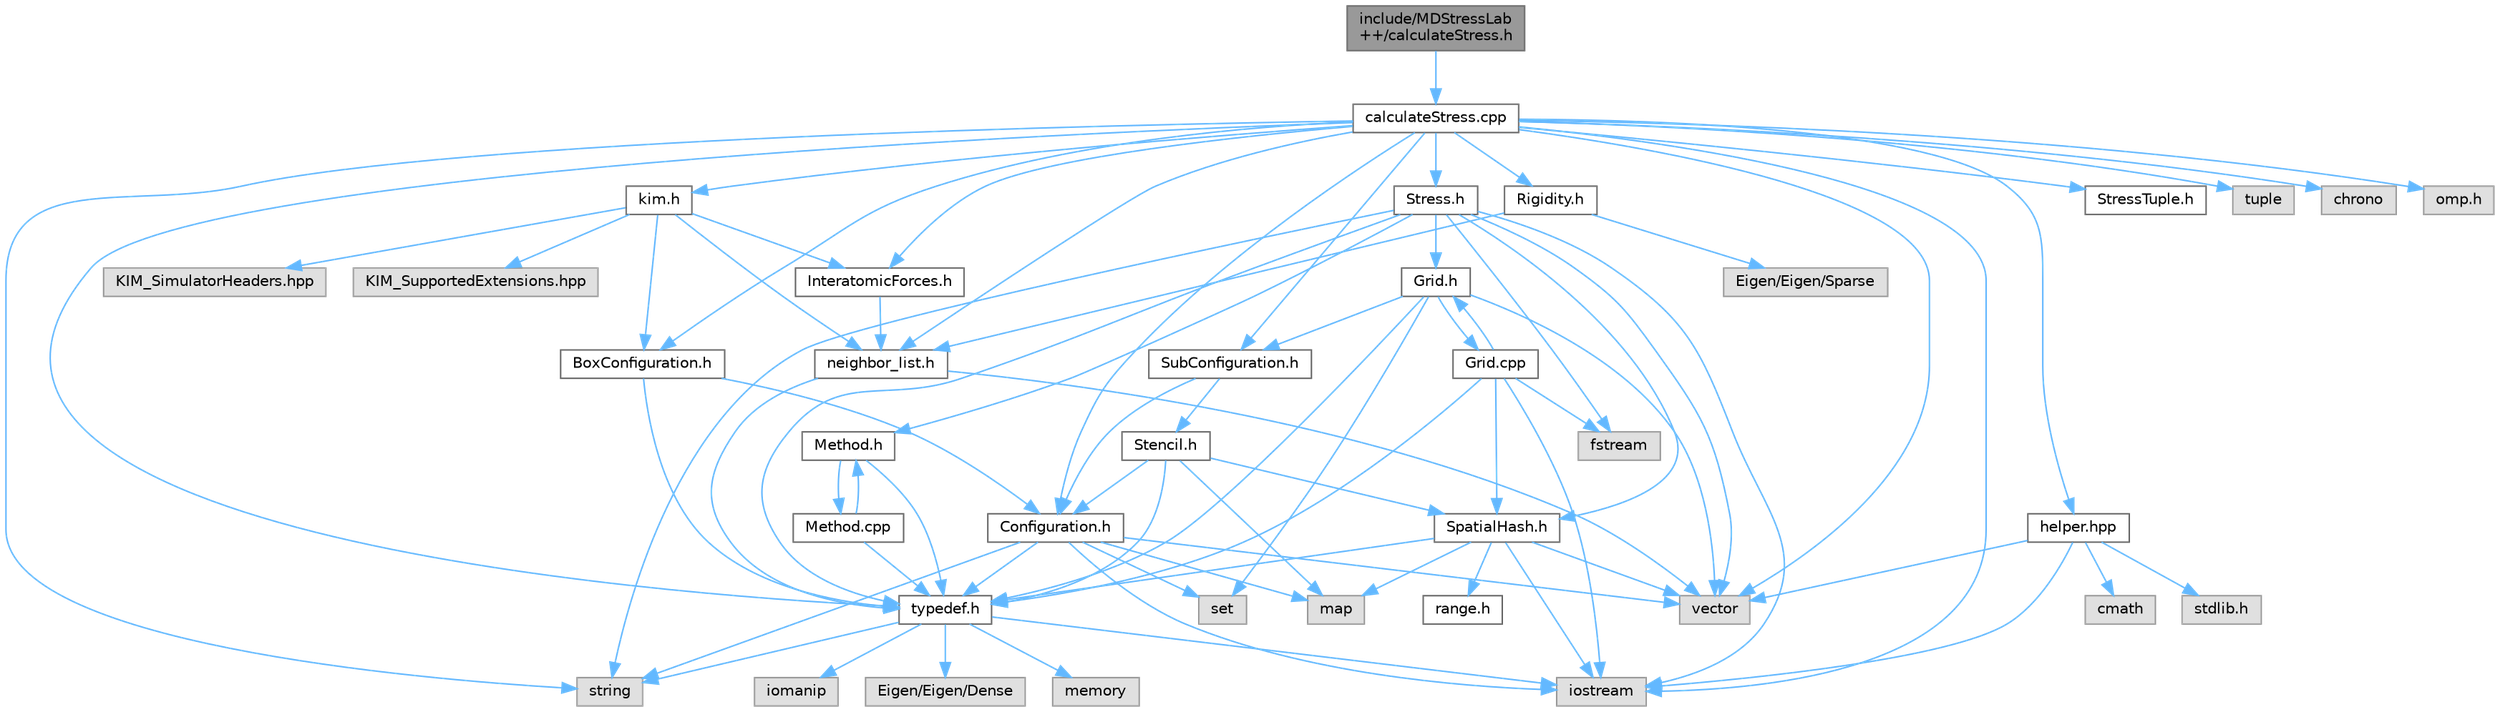 digraph "include/MDStressLab++/calculateStress.h"
{
 // LATEX_PDF_SIZE
  bgcolor="transparent";
  edge [fontname=Helvetica,fontsize=10,labelfontname=Helvetica,labelfontsize=10];
  node [fontname=Helvetica,fontsize=10,shape=box,height=0.2,width=0.4];
  Node1 [id="Node000001",label="include/MDStressLab\l++/calculateStress.h",height=0.2,width=0.4,color="gray40", fillcolor="grey60", style="filled", fontcolor="black",tooltip=" "];
  Node1 -> Node2 [id="edge1_Node000001_Node000002",color="steelblue1",style="solid",tooltip=" "];
  Node2 [id="Node000002",label="calculateStress.cpp",height=0.2,width=0.4,color="grey40", fillcolor="white", style="filled",URL="$calculateStress_8cpp.html",tooltip=" "];
  Node2 -> Node3 [id="edge2_Node000002_Node000003",color="steelblue1",style="solid",tooltip=" "];
  Node3 [id="Node000003",label="string",height=0.2,width=0.4,color="grey60", fillcolor="#E0E0E0", style="filled",tooltip=" "];
  Node2 -> Node4 [id="edge3_Node000002_Node000004",color="steelblue1",style="solid",tooltip=" "];
  Node4 [id="Node000004",label="iostream",height=0.2,width=0.4,color="grey60", fillcolor="#E0E0E0", style="filled",tooltip=" "];
  Node2 -> Node5 [id="edge4_Node000002_Node000005",color="steelblue1",style="solid",tooltip=" "];
  Node5 [id="Node000005",label="vector",height=0.2,width=0.4,color="grey60", fillcolor="#E0E0E0", style="filled",tooltip=" "];
  Node2 -> Node6 [id="edge5_Node000002_Node000006",color="steelblue1",style="solid",tooltip=" "];
  Node6 [id="Node000006",label="neighbor_list.h",height=0.2,width=0.4,color="grey40", fillcolor="white", style="filled",URL="$neighbor__list_8h.html",tooltip=" "];
  Node6 -> Node5 [id="edge6_Node000006_Node000005",color="steelblue1",style="solid",tooltip=" "];
  Node6 -> Node7 [id="edge7_Node000006_Node000007",color="steelblue1",style="solid",tooltip=" "];
  Node7 [id="Node000007",label="typedef.h",height=0.2,width=0.4,color="grey40", fillcolor="white", style="filled",URL="$typedef_8h.html",tooltip=" "];
  Node7 -> Node8 [id="edge8_Node000007_Node000008",color="steelblue1",style="solid",tooltip=" "];
  Node8 [id="Node000008",label="iomanip",height=0.2,width=0.4,color="grey60", fillcolor="#E0E0E0", style="filled",tooltip=" "];
  Node7 -> Node3 [id="edge9_Node000007_Node000003",color="steelblue1",style="solid",tooltip=" "];
  Node7 -> Node4 [id="edge10_Node000007_Node000004",color="steelblue1",style="solid",tooltip=" "];
  Node7 -> Node9 [id="edge11_Node000007_Node000009",color="steelblue1",style="solid",tooltip=" "];
  Node9 [id="Node000009",label="Eigen/Eigen/Dense",height=0.2,width=0.4,color="grey60", fillcolor="#E0E0E0", style="filled",tooltip=" "];
  Node7 -> Node10 [id="edge12_Node000007_Node000010",color="steelblue1",style="solid",tooltip=" "];
  Node10 [id="Node000010",label="memory",height=0.2,width=0.4,color="grey60", fillcolor="#E0E0E0", style="filled",tooltip=" "];
  Node2 -> Node11 [id="edge13_Node000002_Node000011",color="steelblue1",style="solid",tooltip=" "];
  Node11 [id="Node000011",label="InteratomicForces.h",height=0.2,width=0.4,color="grey40", fillcolor="white", style="filled",URL="$InteratomicForces_8h.html",tooltip=" "];
  Node11 -> Node6 [id="edge14_Node000011_Node000006",color="steelblue1",style="solid",tooltip=" "];
  Node2 -> Node12 [id="edge15_Node000002_Node000012",color="steelblue1",style="solid",tooltip=" "];
  Node12 [id="Node000012",label="kim.h",height=0.2,width=0.4,color="grey40", fillcolor="white", style="filled",URL="$kim_8h.html",tooltip=" "];
  Node12 -> Node13 [id="edge16_Node000012_Node000013",color="steelblue1",style="solid",tooltip=" "];
  Node13 [id="Node000013",label="KIM_SimulatorHeaders.hpp",height=0.2,width=0.4,color="grey60", fillcolor="#E0E0E0", style="filled",tooltip=" "];
  Node12 -> Node14 [id="edge17_Node000012_Node000014",color="steelblue1",style="solid",tooltip=" "];
  Node14 [id="Node000014",label="KIM_SupportedExtensions.hpp",height=0.2,width=0.4,color="grey60", fillcolor="#E0E0E0", style="filled",tooltip=" "];
  Node12 -> Node15 [id="edge18_Node000012_Node000015",color="steelblue1",style="solid",tooltip=" "];
  Node15 [id="Node000015",label="BoxConfiguration.h",height=0.2,width=0.4,color="grey40", fillcolor="white", style="filled",URL="$BoxConfiguration_8h.html",tooltip=" "];
  Node15 -> Node7 [id="edge19_Node000015_Node000007",color="steelblue1",style="solid",tooltip=" "];
  Node15 -> Node16 [id="edge20_Node000015_Node000016",color="steelblue1",style="solid",tooltip=" "];
  Node16 [id="Node000016",label="Configuration.h",height=0.2,width=0.4,color="grey40", fillcolor="white", style="filled",URL="$Configuration_8h.html",tooltip=" "];
  Node16 -> Node5 [id="edge21_Node000016_Node000005",color="steelblue1",style="solid",tooltip=" "];
  Node16 -> Node3 [id="edge22_Node000016_Node000003",color="steelblue1",style="solid",tooltip=" "];
  Node16 -> Node7 [id="edge23_Node000016_Node000007",color="steelblue1",style="solid",tooltip=" "];
  Node16 -> Node4 [id="edge24_Node000016_Node000004",color="steelblue1",style="solid",tooltip=" "];
  Node16 -> Node17 [id="edge25_Node000016_Node000017",color="steelblue1",style="solid",tooltip=" "];
  Node17 [id="Node000017",label="set",height=0.2,width=0.4,color="grey60", fillcolor="#E0E0E0", style="filled",tooltip=" "];
  Node16 -> Node18 [id="edge26_Node000016_Node000018",color="steelblue1",style="solid",tooltip=" "];
  Node18 [id="Node000018",label="map",height=0.2,width=0.4,color="grey60", fillcolor="#E0E0E0", style="filled",tooltip=" "];
  Node12 -> Node6 [id="edge27_Node000012_Node000006",color="steelblue1",style="solid",tooltip=" "];
  Node12 -> Node11 [id="edge28_Node000012_Node000011",color="steelblue1",style="solid",tooltip=" "];
  Node2 -> Node15 [id="edge29_Node000002_Node000015",color="steelblue1",style="solid",tooltip=" "];
  Node2 -> Node16 [id="edge30_Node000002_Node000016",color="steelblue1",style="solid",tooltip=" "];
  Node2 -> Node19 [id="edge31_Node000002_Node000019",color="steelblue1",style="solid",tooltip=" "];
  Node19 [id="Node000019",label="SubConfiguration.h",height=0.2,width=0.4,color="grey40", fillcolor="white", style="filled",URL="$SubConfiguration_8h.html",tooltip=" "];
  Node19 -> Node16 [id="edge32_Node000019_Node000016",color="steelblue1",style="solid",tooltip=" "];
  Node19 -> Node20 [id="edge33_Node000019_Node000020",color="steelblue1",style="solid",tooltip=" "];
  Node20 [id="Node000020",label="Stencil.h",height=0.2,width=0.4,color="grey40", fillcolor="white", style="filled",URL="$Stencil_8h.html",tooltip=" "];
  Node20 -> Node21 [id="edge34_Node000020_Node000021",color="steelblue1",style="solid",tooltip=" "];
  Node21 [id="Node000021",label="SpatialHash.h",height=0.2,width=0.4,color="grey40", fillcolor="white", style="filled",URL="$SpatialHash_8h.html",tooltip=" "];
  Node21 -> Node5 [id="edge35_Node000021_Node000005",color="steelblue1",style="solid",tooltip=" "];
  Node21 -> Node4 [id="edge36_Node000021_Node000004",color="steelblue1",style="solid",tooltip=" "];
  Node21 -> Node18 [id="edge37_Node000021_Node000018",color="steelblue1",style="solid",tooltip=" "];
  Node21 -> Node22 [id="edge38_Node000021_Node000022",color="steelblue1",style="solid",tooltip=" "];
  Node22 [id="Node000022",label="range.h",height=0.2,width=0.4,color="grey40", fillcolor="white", style="filled",URL="$range_8h.html",tooltip=" "];
  Node21 -> Node7 [id="edge39_Node000021_Node000007",color="steelblue1",style="solid",tooltip=" "];
  Node20 -> Node16 [id="edge40_Node000020_Node000016",color="steelblue1",style="solid",tooltip=" "];
  Node20 -> Node7 [id="edge41_Node000020_Node000007",color="steelblue1",style="solid",tooltip=" "];
  Node20 -> Node18 [id="edge42_Node000020_Node000018",color="steelblue1",style="solid",tooltip=" "];
  Node2 -> Node23 [id="edge43_Node000002_Node000023",color="steelblue1",style="solid",tooltip=" "];
  Node23 [id="Node000023",label="Stress.h",height=0.2,width=0.4,color="grey40", fillcolor="white", style="filled",URL="$Stress_8h.html",tooltip=" "];
  Node23 -> Node5 [id="edge44_Node000023_Node000005",color="steelblue1",style="solid",tooltip=" "];
  Node23 -> Node24 [id="edge45_Node000023_Node000024",color="steelblue1",style="solid",tooltip=" "];
  Node24 [id="Node000024",label="Grid.h",height=0.2,width=0.4,color="grey40", fillcolor="white", style="filled",URL="$Grid_8h.html",tooltip=" "];
  Node24 -> Node7 [id="edge46_Node000024_Node000007",color="steelblue1",style="solid",tooltip=" "];
  Node24 -> Node5 [id="edge47_Node000024_Node000005",color="steelblue1",style="solid",tooltip=" "];
  Node24 -> Node19 [id="edge48_Node000024_Node000019",color="steelblue1",style="solid",tooltip=" "];
  Node24 -> Node17 [id="edge49_Node000024_Node000017",color="steelblue1",style="solid",tooltip=" "];
  Node24 -> Node25 [id="edge50_Node000024_Node000025",color="steelblue1",style="solid",tooltip=" "];
  Node25 [id="Node000025",label="Grid.cpp",height=0.2,width=0.4,color="grey40", fillcolor="white", style="filled",URL="$Grid_8cpp.html",tooltip=" "];
  Node25 -> Node24 [id="edge51_Node000025_Node000024",color="steelblue1",style="solid",tooltip=" "];
  Node25 -> Node26 [id="edge52_Node000025_Node000026",color="steelblue1",style="solid",tooltip=" "];
  Node26 [id="Node000026",label="fstream",height=0.2,width=0.4,color="grey60", fillcolor="#E0E0E0", style="filled",tooltip=" "];
  Node25 -> Node7 [id="edge53_Node000025_Node000007",color="steelblue1",style="solid",tooltip=" "];
  Node25 -> Node21 [id="edge54_Node000025_Node000021",color="steelblue1",style="solid",tooltip=" "];
  Node25 -> Node4 [id="edge55_Node000025_Node000004",color="steelblue1",style="solid",tooltip=" "];
  Node23 -> Node7 [id="edge56_Node000023_Node000007",color="steelblue1",style="solid",tooltip=" "];
  Node23 -> Node21 [id="edge57_Node000023_Node000021",color="steelblue1",style="solid",tooltip=" "];
  Node23 -> Node27 [id="edge58_Node000023_Node000027",color="steelblue1",style="solid",tooltip=" "];
  Node27 [id="Node000027",label="Method.h",height=0.2,width=0.4,color="grey40", fillcolor="white", style="filled",URL="$Method_8h.html",tooltip=" "];
  Node27 -> Node7 [id="edge59_Node000027_Node000007",color="steelblue1",style="solid",tooltip=" "];
  Node27 -> Node28 [id="edge60_Node000027_Node000028",color="steelblue1",style="solid",tooltip=" "];
  Node28 [id="Node000028",label="Method.cpp",height=0.2,width=0.4,color="grey40", fillcolor="white", style="filled",URL="$Method_8cpp.html",tooltip=" "];
  Node28 -> Node7 [id="edge61_Node000028_Node000007",color="steelblue1",style="solid",tooltip=" "];
  Node28 -> Node27 [id="edge62_Node000028_Node000027",color="steelblue1",style="solid",tooltip=" "];
  Node23 -> Node3 [id="edge63_Node000023_Node000003",color="steelblue1",style="solid",tooltip=" "];
  Node23 -> Node26 [id="edge64_Node000023_Node000026",color="steelblue1",style="solid",tooltip=" "];
  Node23 -> Node4 [id="edge65_Node000023_Node000004",color="steelblue1",style="solid",tooltip=" "];
  Node2 -> Node7 [id="edge66_Node000002_Node000007",color="steelblue1",style="solid",tooltip=" "];
  Node2 -> Node29 [id="edge67_Node000002_Node000029",color="steelblue1",style="solid",tooltip=" "];
  Node29 [id="Node000029",label="StressTuple.h",height=0.2,width=0.4,color="grey40", fillcolor="white", style="filled",URL="$StressTuple_8h.html",tooltip=" "];
  Node2 -> Node30 [id="edge68_Node000002_Node000030",color="steelblue1",style="solid",tooltip=" "];
  Node30 [id="Node000030",label="helper.hpp",height=0.2,width=0.4,color="grey40", fillcolor="white", style="filled",URL="$helper_8hpp.html",tooltip=" "];
  Node30 -> Node31 [id="edge69_Node000030_Node000031",color="steelblue1",style="solid",tooltip=" "];
  Node31 [id="Node000031",label="cmath",height=0.2,width=0.4,color="grey60", fillcolor="#E0E0E0", style="filled",tooltip=" "];
  Node30 -> Node4 [id="edge70_Node000030_Node000004",color="steelblue1",style="solid",tooltip=" "];
  Node30 -> Node32 [id="edge71_Node000030_Node000032",color="steelblue1",style="solid",tooltip=" "];
  Node32 [id="Node000032",label="stdlib.h",height=0.2,width=0.4,color="grey60", fillcolor="#E0E0E0", style="filled",tooltip=" "];
  Node30 -> Node5 [id="edge72_Node000030_Node000005",color="steelblue1",style="solid",tooltip=" "];
  Node2 -> Node33 [id="edge73_Node000002_Node000033",color="steelblue1",style="solid",tooltip=" "];
  Node33 [id="Node000033",label="Rigidity.h",height=0.2,width=0.4,color="grey40", fillcolor="white", style="filled",URL="$Rigidity_8h.html",tooltip=" "];
  Node33 -> Node34 [id="edge74_Node000033_Node000034",color="steelblue1",style="solid",tooltip=" "];
  Node34 [id="Node000034",label="Eigen/Eigen/Sparse",height=0.2,width=0.4,color="grey60", fillcolor="#E0E0E0", style="filled",tooltip=" "];
  Node33 -> Node6 [id="edge75_Node000033_Node000006",color="steelblue1",style="solid",tooltip=" "];
  Node2 -> Node35 [id="edge76_Node000002_Node000035",color="steelblue1",style="solid",tooltip=" "];
  Node35 [id="Node000035",label="tuple",height=0.2,width=0.4,color="grey60", fillcolor="#E0E0E0", style="filled",tooltip=" "];
  Node2 -> Node36 [id="edge77_Node000002_Node000036",color="steelblue1",style="solid",tooltip=" "];
  Node36 [id="Node000036",label="chrono",height=0.2,width=0.4,color="grey60", fillcolor="#E0E0E0", style="filled",tooltip=" "];
  Node2 -> Node37 [id="edge78_Node000002_Node000037",color="steelblue1",style="solid",tooltip=" "];
  Node37 [id="Node000037",label="omp.h",height=0.2,width=0.4,color="grey60", fillcolor="#E0E0E0", style="filled",tooltip=" "];
}
